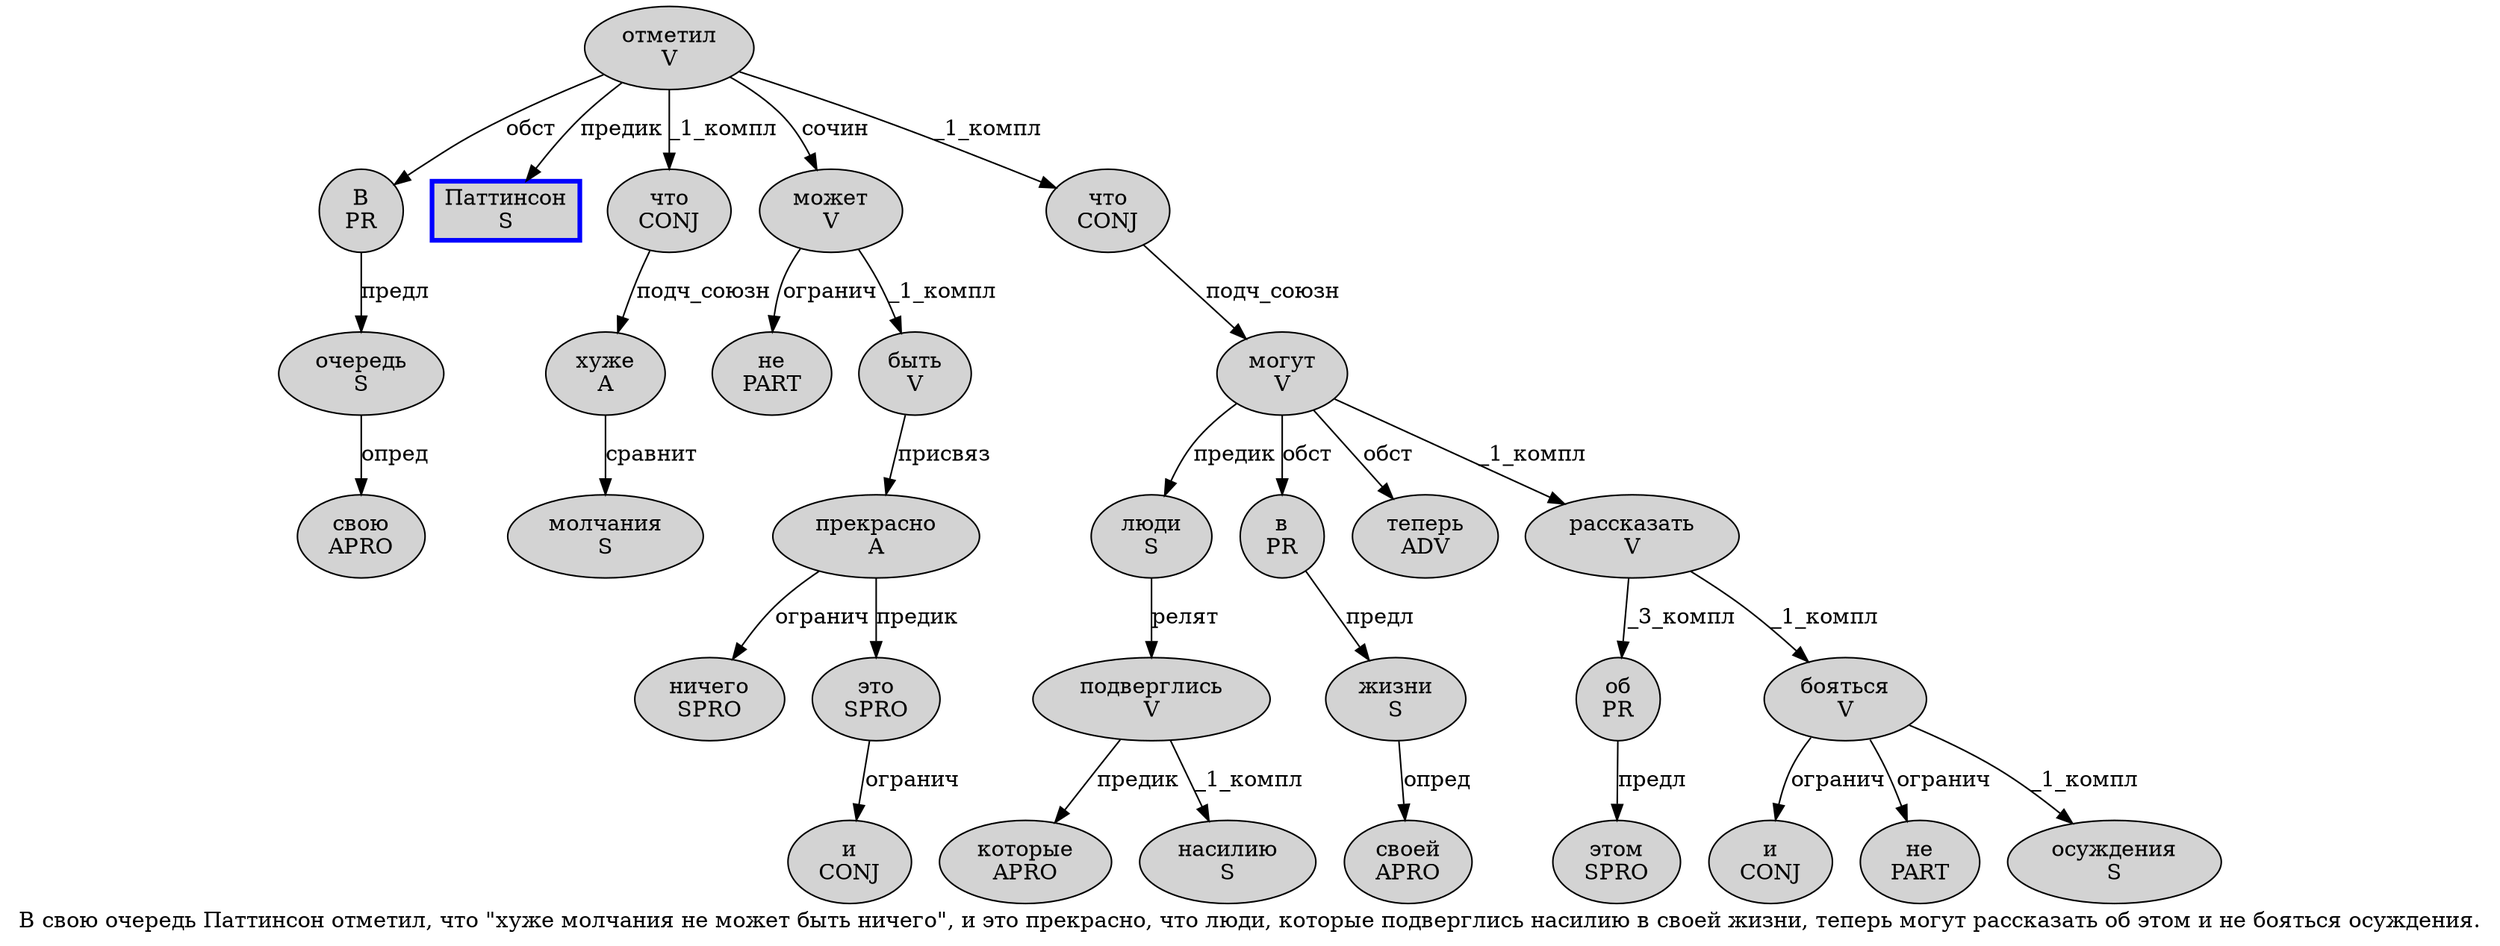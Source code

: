 digraph SENTENCE_870 {
	graph [label="В свою очередь Паттинсон отметил, что \"хуже молчания не может быть ничего\", и это прекрасно, что люди, которые подверглись насилию в своей жизни, теперь могут рассказать об этом и не бояться осуждения."]
	node [style=filled]
		0 [label="В
PR" color="" fillcolor=lightgray penwidth=1 shape=ellipse]
		1 [label="свою
APRO" color="" fillcolor=lightgray penwidth=1 shape=ellipse]
		2 [label="очередь
S" color="" fillcolor=lightgray penwidth=1 shape=ellipse]
		3 [label="Паттинсон
S" color=blue fillcolor=lightgray penwidth=3 shape=box]
		4 [label="отметил
V" color="" fillcolor=lightgray penwidth=1 shape=ellipse]
		6 [label="что
CONJ" color="" fillcolor=lightgray penwidth=1 shape=ellipse]
		8 [label="хуже
A" color="" fillcolor=lightgray penwidth=1 shape=ellipse]
		9 [label="молчания
S" color="" fillcolor=lightgray penwidth=1 shape=ellipse]
		10 [label="не
PART" color="" fillcolor=lightgray penwidth=1 shape=ellipse]
		11 [label="может
V" color="" fillcolor=lightgray penwidth=1 shape=ellipse]
		12 [label="быть
V" color="" fillcolor=lightgray penwidth=1 shape=ellipse]
		13 [label="ничего
SPRO" color="" fillcolor=lightgray penwidth=1 shape=ellipse]
		16 [label="и
CONJ" color="" fillcolor=lightgray penwidth=1 shape=ellipse]
		17 [label="это
SPRO" color="" fillcolor=lightgray penwidth=1 shape=ellipse]
		18 [label="прекрасно
A" color="" fillcolor=lightgray penwidth=1 shape=ellipse]
		20 [label="что
CONJ" color="" fillcolor=lightgray penwidth=1 shape=ellipse]
		21 [label="люди
S" color="" fillcolor=lightgray penwidth=1 shape=ellipse]
		23 [label="которые
APRO" color="" fillcolor=lightgray penwidth=1 shape=ellipse]
		24 [label="подверглись
V" color="" fillcolor=lightgray penwidth=1 shape=ellipse]
		25 [label="насилию
S" color="" fillcolor=lightgray penwidth=1 shape=ellipse]
		26 [label="в
PR" color="" fillcolor=lightgray penwidth=1 shape=ellipse]
		27 [label="своей
APRO" color="" fillcolor=lightgray penwidth=1 shape=ellipse]
		28 [label="жизни
S" color="" fillcolor=lightgray penwidth=1 shape=ellipse]
		30 [label="теперь
ADV" color="" fillcolor=lightgray penwidth=1 shape=ellipse]
		31 [label="могут
V" color="" fillcolor=lightgray penwidth=1 shape=ellipse]
		32 [label="рассказать
V" color="" fillcolor=lightgray penwidth=1 shape=ellipse]
		33 [label="об
PR" color="" fillcolor=lightgray penwidth=1 shape=ellipse]
		34 [label="этом
SPRO" color="" fillcolor=lightgray penwidth=1 shape=ellipse]
		35 [label="и
CONJ" color="" fillcolor=lightgray penwidth=1 shape=ellipse]
		36 [label="не
PART" color="" fillcolor=lightgray penwidth=1 shape=ellipse]
		37 [label="бояться
V" color="" fillcolor=lightgray penwidth=1 shape=ellipse]
		38 [label="осуждения
S" color="" fillcolor=lightgray penwidth=1 shape=ellipse]
			31 -> 21 [label="предик"]
			31 -> 26 [label="обст"]
			31 -> 30 [label="обст"]
			31 -> 32 [label="_1_компл"]
			6 -> 8 [label="подч_союзн"]
			20 -> 31 [label="подч_союзн"]
			17 -> 16 [label="огранич"]
			2 -> 1 [label="опред"]
			18 -> 13 [label="огранич"]
			18 -> 17 [label="предик"]
			11 -> 10 [label="огранич"]
			11 -> 12 [label="_1_компл"]
			37 -> 35 [label="огранич"]
			37 -> 36 [label="огранич"]
			37 -> 38 [label="_1_компл"]
			26 -> 28 [label="предл"]
			0 -> 2 [label="предл"]
			8 -> 9 [label="сравнит"]
			12 -> 18 [label="присвяз"]
			4 -> 0 [label="обст"]
			4 -> 3 [label="предик"]
			4 -> 6 [label="_1_компл"]
			4 -> 11 [label="сочин"]
			4 -> 20 [label="_1_компл"]
			33 -> 34 [label="предл"]
			21 -> 24 [label="релят"]
			24 -> 23 [label="предик"]
			24 -> 25 [label="_1_компл"]
			28 -> 27 [label="опред"]
			32 -> 33 [label="_3_компл"]
			32 -> 37 [label="_1_компл"]
}